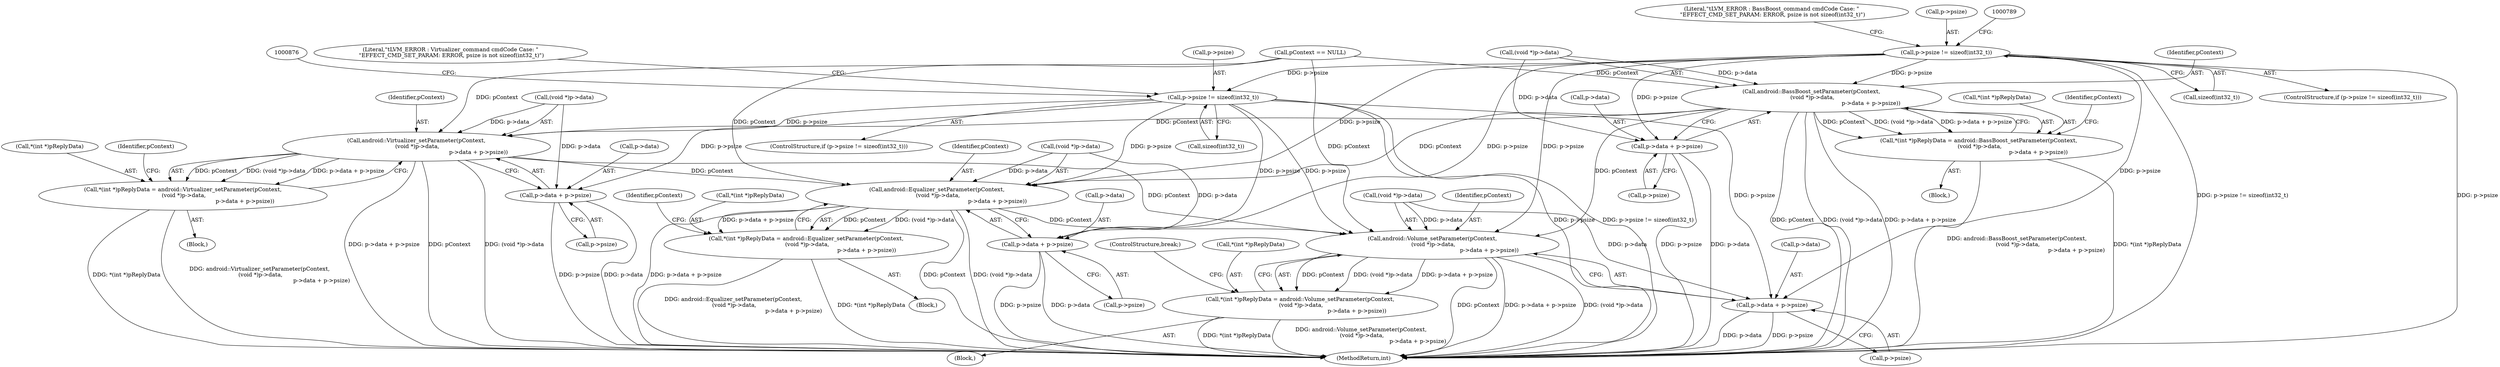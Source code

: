 digraph "0_Android_aeea52da00d210587fb3ed895de3d5f2e0264c88_4@API" {
"1000774" [label="(Call,p->psize != sizeof(int32_t))"];
"1000791" [label="(Call,android::BassBoost_setParameter(pContext,\n (void *)p->data,\n                                                                    p->data + p->psize))"];
"1000786" [label="(Call,*(int *)pReplyData = android::BassBoost_setParameter(pContext,\n (void *)p->data,\n                                                                    p->data + p->psize))"];
"1000878" [label="(Call,android::Virtualizer_setParameter(pContext,\n (void *)p->data,\n                                                                       p->data + p->psize))"];
"1000873" [label="(Call,*(int *)pReplyData = android::Virtualizer_setParameter(pContext,\n (void *)p->data,\n                                                                       p->data + p->psize))"];
"1000938" [label="(Call,android::Equalizer_setParameter(pContext,\n (void *)p->data,\n                                                                     p->data + p->psize))"];
"1000933" [label="(Call,*(int *)pReplyData = android::Equalizer_setParameter(pContext,\n (void *)p->data,\n                                                                     p->data + p->psize))"];
"1000998" [label="(Call,android::Volume_setParameter(pContext,\n (void *)p->data,\n                                                                 p->data + p->psize))"];
"1000993" [label="(Call,*(int *)pReplyData = android::Volume_setParameter(pContext,\n (void *)p->data,\n                                                                 p->data + p->psize))"];
"1000798" [label="(Call,p->data + p->psize)"];
"1000861" [label="(Call,p->psize != sizeof(int32_t))"];
"1000885" [label="(Call,p->data + p->psize)"];
"1000945" [label="(Call,p->data + p->psize)"];
"1001005" [label="(Call,p->data + p->psize)"];
"1000874" [label="(Call,*(int *)pReplyData)"];
"1000873" [label="(Call,*(int *)pReplyData = android::Virtualizer_setParameter(pContext,\n (void *)p->data,\n                                                                       p->data + p->psize))"];
"1000938" [label="(Call,android::Equalizer_setParameter(pContext,\n (void *)p->data,\n                                                                     p->data + p->psize))"];
"1000808" [label="(Identifier,pContext)"];
"1000869" [label="(Literal,\"\tLVM_ERROR : Virtualizer_command cmdCode Case: \"\n \"EFFECT_CMD_SET_PARAM: ERROR, psize is not sizeof(int32_t)\")"];
"1000934" [label="(Call,*(int *)pReplyData)"];
"1000994" [label="(Call,*(int *)pReplyData)"];
"1000782" [label="(Literal,\"\tLVM_ERROR : BassBoost_command cmdCode Case: \"\n \"EFFECT_CMD_SET_PARAM: ERROR, psize is not sizeof(int32_t)\")"];
"1000792" [label="(Identifier,pContext)"];
"1000933" [label="(Call,*(int *)pReplyData = android::Equalizer_setParameter(pContext,\n (void *)p->data,\n                                                                     p->data + p->psize))"];
"1000940" [label="(Call,(void *)p->data)"];
"1000778" [label="(Call,sizeof(int32_t))"];
"1000865" [label="(Call,sizeof(int32_t))"];
"1000811" [label="(Block,)"];
"1000898" [label="(Block,)"];
"1000946" [label="(Call,p->data)"];
"1000152" [label="(Call,pContext == NULL)"];
"1000775" [label="(Call,p->psize)"];
"1000735" [label="(Block,)"];
"1000787" [label="(Call,*(int *)pReplyData)"];
"1000998" [label="(Call,android::Volume_setParameter(pContext,\n (void *)p->data,\n                                                                 p->data + p->psize))"];
"1000949" [label="(Call,p->psize)"];
"1001005" [label="(Call,p->data + p->psize)"];
"1000886" [label="(Call,p->data)"];
"1000895" [label="(Identifier,pContext)"];
"1000860" [label="(ControlStructure,if (p->psize != sizeof(int32_t)))"];
"1000773" [label="(ControlStructure,if (p->psize != sizeof(int32_t)))"];
"1001009" [label="(Call,p->psize)"];
"1000799" [label="(Call,p->data)"];
"1000880" [label="(Call,(void *)p->data)"];
"1000999" [label="(Identifier,pContext)"];
"1000945" [label="(Call,p->data + p->psize)"];
"1001012" [label="(ControlStructure,break;)"];
"1000793" [label="(Call,(void *)p->data)"];
"1000889" [label="(Call,p->psize)"];
"1000939" [label="(Identifier,pContext)"];
"1000861" [label="(Call,p->psize != sizeof(int32_t))"];
"1000774" [label="(Call,p->psize != sizeof(int32_t))"];
"1000958" [label="(Block,)"];
"1000802" [label="(Call,p->psize)"];
"1000878" [label="(Call,android::Virtualizer_setParameter(pContext,\n (void *)p->data,\n                                                                       p->data + p->psize))"];
"1001424" [label="(MethodReturn,int)"];
"1000786" [label="(Call,*(int *)pReplyData = android::BassBoost_setParameter(pContext,\n (void *)p->data,\n                                                                    p->data + p->psize))"];
"1000993" [label="(Call,*(int *)pReplyData = android::Volume_setParameter(pContext,\n (void *)p->data,\n                                                                 p->data + p->psize))"];
"1000798" [label="(Call,p->data + p->psize)"];
"1001000" [label="(Call,(void *)p->data)"];
"1000791" [label="(Call,android::BassBoost_setParameter(pContext,\n (void *)p->data,\n                                                                    p->data + p->psize))"];
"1000885" [label="(Call,p->data + p->psize)"];
"1000955" [label="(Identifier,pContext)"];
"1000879" [label="(Identifier,pContext)"];
"1000862" [label="(Call,p->psize)"];
"1001006" [label="(Call,p->data)"];
"1000774" -> "1000773"  [label="AST: "];
"1000774" -> "1000778"  [label="CFG: "];
"1000775" -> "1000774"  [label="AST: "];
"1000778" -> "1000774"  [label="AST: "];
"1000782" -> "1000774"  [label="CFG: "];
"1000789" -> "1000774"  [label="CFG: "];
"1000774" -> "1001424"  [label="DDG: p->psize != sizeof(int32_t)"];
"1000774" -> "1001424"  [label="DDG: p->psize"];
"1000774" -> "1000791"  [label="DDG: p->psize"];
"1000774" -> "1000798"  [label="DDG: p->psize"];
"1000774" -> "1000861"  [label="DDG: p->psize"];
"1000774" -> "1000938"  [label="DDG: p->psize"];
"1000774" -> "1000945"  [label="DDG: p->psize"];
"1000774" -> "1000998"  [label="DDG: p->psize"];
"1000774" -> "1001005"  [label="DDG: p->psize"];
"1000791" -> "1000786"  [label="AST: "];
"1000791" -> "1000798"  [label="CFG: "];
"1000792" -> "1000791"  [label="AST: "];
"1000793" -> "1000791"  [label="AST: "];
"1000798" -> "1000791"  [label="AST: "];
"1000786" -> "1000791"  [label="CFG: "];
"1000791" -> "1001424"  [label="DDG: pContext"];
"1000791" -> "1001424"  [label="DDG: (void *)p->data"];
"1000791" -> "1001424"  [label="DDG: p->data + p->psize"];
"1000791" -> "1000786"  [label="DDG: pContext"];
"1000791" -> "1000786"  [label="DDG: (void *)p->data"];
"1000791" -> "1000786"  [label="DDG: p->data + p->psize"];
"1000152" -> "1000791"  [label="DDG: pContext"];
"1000793" -> "1000791"  [label="DDG: p->data"];
"1000791" -> "1000878"  [label="DDG: pContext"];
"1000791" -> "1000938"  [label="DDG: pContext"];
"1000791" -> "1000998"  [label="DDG: pContext"];
"1000786" -> "1000735"  [label="AST: "];
"1000787" -> "1000786"  [label="AST: "];
"1000808" -> "1000786"  [label="CFG: "];
"1000786" -> "1001424"  [label="DDG: android::BassBoost_setParameter(pContext,\n (void *)p->data,\n                                                                    p->data + p->psize)"];
"1000786" -> "1001424"  [label="DDG: *(int *)pReplyData"];
"1000878" -> "1000873"  [label="AST: "];
"1000878" -> "1000885"  [label="CFG: "];
"1000879" -> "1000878"  [label="AST: "];
"1000880" -> "1000878"  [label="AST: "];
"1000885" -> "1000878"  [label="AST: "];
"1000873" -> "1000878"  [label="CFG: "];
"1000878" -> "1001424"  [label="DDG: p->data + p->psize"];
"1000878" -> "1001424"  [label="DDG: pContext"];
"1000878" -> "1001424"  [label="DDG: (void *)p->data"];
"1000878" -> "1000873"  [label="DDG: pContext"];
"1000878" -> "1000873"  [label="DDG: (void *)p->data"];
"1000878" -> "1000873"  [label="DDG: p->data + p->psize"];
"1000152" -> "1000878"  [label="DDG: pContext"];
"1000880" -> "1000878"  [label="DDG: p->data"];
"1000861" -> "1000878"  [label="DDG: p->psize"];
"1000878" -> "1000938"  [label="DDG: pContext"];
"1000878" -> "1000998"  [label="DDG: pContext"];
"1000873" -> "1000811"  [label="AST: "];
"1000874" -> "1000873"  [label="AST: "];
"1000895" -> "1000873"  [label="CFG: "];
"1000873" -> "1001424"  [label="DDG: android::Virtualizer_setParameter(pContext,\n (void *)p->data,\n                                                                       p->data + p->psize)"];
"1000873" -> "1001424"  [label="DDG: *(int *)pReplyData"];
"1000938" -> "1000933"  [label="AST: "];
"1000938" -> "1000945"  [label="CFG: "];
"1000939" -> "1000938"  [label="AST: "];
"1000940" -> "1000938"  [label="AST: "];
"1000945" -> "1000938"  [label="AST: "];
"1000933" -> "1000938"  [label="CFG: "];
"1000938" -> "1001424"  [label="DDG: pContext"];
"1000938" -> "1001424"  [label="DDG: (void *)p->data"];
"1000938" -> "1001424"  [label="DDG: p->data + p->psize"];
"1000938" -> "1000933"  [label="DDG: pContext"];
"1000938" -> "1000933"  [label="DDG: (void *)p->data"];
"1000938" -> "1000933"  [label="DDG: p->data + p->psize"];
"1000152" -> "1000938"  [label="DDG: pContext"];
"1000940" -> "1000938"  [label="DDG: p->data"];
"1000861" -> "1000938"  [label="DDG: p->psize"];
"1000938" -> "1000998"  [label="DDG: pContext"];
"1000933" -> "1000898"  [label="AST: "];
"1000934" -> "1000933"  [label="AST: "];
"1000955" -> "1000933"  [label="CFG: "];
"1000933" -> "1001424"  [label="DDG: *(int *)pReplyData"];
"1000933" -> "1001424"  [label="DDG: android::Equalizer_setParameter(pContext,\n (void *)p->data,\n                                                                     p->data + p->psize)"];
"1000998" -> "1000993"  [label="AST: "];
"1000998" -> "1001005"  [label="CFG: "];
"1000999" -> "1000998"  [label="AST: "];
"1001000" -> "1000998"  [label="AST: "];
"1001005" -> "1000998"  [label="AST: "];
"1000993" -> "1000998"  [label="CFG: "];
"1000998" -> "1001424"  [label="DDG: pContext"];
"1000998" -> "1001424"  [label="DDG: p->data + p->psize"];
"1000998" -> "1001424"  [label="DDG: (void *)p->data"];
"1000998" -> "1000993"  [label="DDG: pContext"];
"1000998" -> "1000993"  [label="DDG: (void *)p->data"];
"1000998" -> "1000993"  [label="DDG: p->data + p->psize"];
"1000152" -> "1000998"  [label="DDG: pContext"];
"1001000" -> "1000998"  [label="DDG: p->data"];
"1000861" -> "1000998"  [label="DDG: p->psize"];
"1000993" -> "1000958"  [label="AST: "];
"1000994" -> "1000993"  [label="AST: "];
"1001012" -> "1000993"  [label="CFG: "];
"1000993" -> "1001424"  [label="DDG: android::Volume_setParameter(pContext,\n (void *)p->data,\n                                                                 p->data + p->psize)"];
"1000993" -> "1001424"  [label="DDG: *(int *)pReplyData"];
"1000798" -> "1000802"  [label="CFG: "];
"1000799" -> "1000798"  [label="AST: "];
"1000802" -> "1000798"  [label="AST: "];
"1000798" -> "1001424"  [label="DDG: p->psize"];
"1000798" -> "1001424"  [label="DDG: p->data"];
"1000793" -> "1000798"  [label="DDG: p->data"];
"1000861" -> "1000860"  [label="AST: "];
"1000861" -> "1000865"  [label="CFG: "];
"1000862" -> "1000861"  [label="AST: "];
"1000865" -> "1000861"  [label="AST: "];
"1000869" -> "1000861"  [label="CFG: "];
"1000876" -> "1000861"  [label="CFG: "];
"1000861" -> "1001424"  [label="DDG: p->psize"];
"1000861" -> "1001424"  [label="DDG: p->psize != sizeof(int32_t)"];
"1000861" -> "1000885"  [label="DDG: p->psize"];
"1000861" -> "1000945"  [label="DDG: p->psize"];
"1000861" -> "1001005"  [label="DDG: p->psize"];
"1000885" -> "1000889"  [label="CFG: "];
"1000886" -> "1000885"  [label="AST: "];
"1000889" -> "1000885"  [label="AST: "];
"1000885" -> "1001424"  [label="DDG: p->data"];
"1000885" -> "1001424"  [label="DDG: p->psize"];
"1000880" -> "1000885"  [label="DDG: p->data"];
"1000945" -> "1000949"  [label="CFG: "];
"1000946" -> "1000945"  [label="AST: "];
"1000949" -> "1000945"  [label="AST: "];
"1000945" -> "1001424"  [label="DDG: p->data"];
"1000945" -> "1001424"  [label="DDG: p->psize"];
"1000940" -> "1000945"  [label="DDG: p->data"];
"1001005" -> "1001009"  [label="CFG: "];
"1001006" -> "1001005"  [label="AST: "];
"1001009" -> "1001005"  [label="AST: "];
"1001005" -> "1001424"  [label="DDG: p->psize"];
"1001005" -> "1001424"  [label="DDG: p->data"];
"1001000" -> "1001005"  [label="DDG: p->data"];
}
